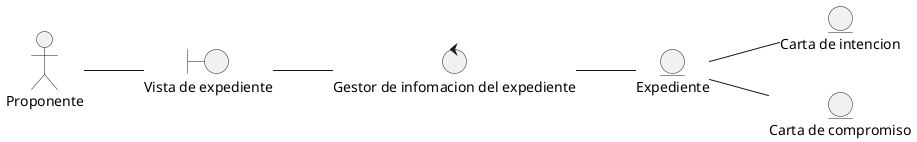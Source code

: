 @startuml DiagramaDeClaseVerExpediente
left to right direction

actor "Proponente" as actorProponente

entity "Expediente" as entidadExpediente
entity "Carta de intencion" as entidadCartaDeIntencion
entity "Carta de compromiso" as entidadCartaDeCompromiso


boundary "Vista de expediente" as vistaExpediente

control "Gestor de infomacion del expediente" as ctrlGestorInformacionExpediente

actorProponente -- vistaExpediente
vistaExpediente -- ctrlGestorInformacionExpediente
ctrlGestorInformacionExpediente -- entidadExpediente
entidadExpediente -- entidadCartaDeIntencion
entidadExpediente -- entidadCartaDeCompromiso

@enduml